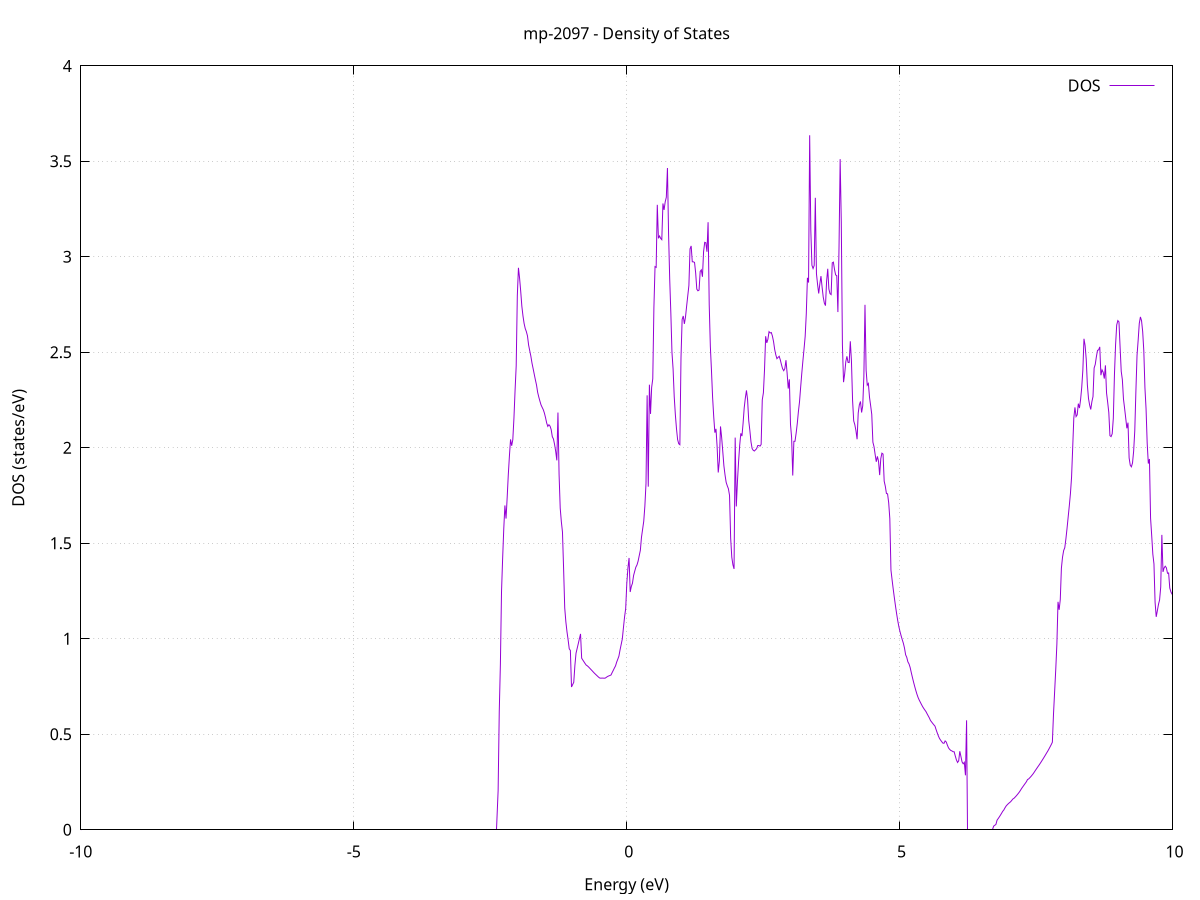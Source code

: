 set title 'mp-2097 - Density of States'
set xlabel 'Energy (eV)'
set ylabel 'DOS (states/eV)'
set grid
set xrange [-10:10]
set yrange [0:4.000]
set xzeroaxis lt -1
set terminal png size 800,600
set output 'mp-2097_dos_gnuplot.png'
plot '-' using 1:2 with lines title 'DOS'
-17.450400 0.000000
-17.429700 0.000000
-17.409000 0.000000
-17.388300 0.000000
-17.367700 0.000000
-17.347000 0.000000
-17.326300 0.000000
-17.305600 0.000000
-17.284900 0.000000
-17.264300 0.000000
-17.243600 0.000000
-17.222900 0.000000
-17.202200 0.000000
-17.181500 0.000000
-17.160900 0.000000
-17.140200 0.000000
-17.119500 0.000000
-17.098800 0.000000
-17.078100 0.000000
-17.057500 0.000000
-17.036800 0.000000
-17.016100 0.000000
-16.995400 0.000000
-16.974700 0.000000
-16.954100 0.000000
-16.933400 0.000000
-16.912700 0.000000
-16.892000 0.000000
-16.871300 0.000000
-16.850700 0.000000
-16.830000 0.000000
-16.809300 0.000000
-16.788600 0.000000
-16.767900 0.000000
-16.747300 0.000000
-16.726600 0.000000
-16.705900 0.000000
-16.685200 0.000000
-16.664600 0.000000
-16.643900 0.000000
-16.623200 0.000000
-16.602500 0.000000
-16.581800 0.000000
-16.561200 0.000000
-16.540500 0.000000
-16.519800 0.000000
-16.499100 0.000000
-16.478400 0.000000
-16.457800 0.000000
-16.437100 0.000000
-16.416400 0.000000
-16.395700 0.000000
-16.375000 0.000000
-16.354400 0.000000
-16.333700 0.000000
-16.313000 0.000000
-16.292300 0.000000
-16.271600 0.000000
-16.251000 0.000000
-16.230300 0.000000
-16.209600 0.000000
-16.188900 0.000000
-16.168200 0.000000
-16.147600 0.000000
-16.126900 0.000000
-16.106200 0.000000
-16.085500 0.000000
-16.064800 0.000000
-16.044200 0.000000
-16.023500 0.000000
-16.002800 0.000000
-15.982100 0.000000
-15.961500 0.000000
-15.940800 0.000000
-15.920100 0.000000
-15.899400 0.000000
-15.878700 0.000000
-15.858100 0.000000
-15.837400 0.000000
-15.816700 0.000000
-15.796000 0.000000
-15.775300 0.000000
-15.754700 0.000000
-15.734000 0.000000
-15.713300 0.000000
-15.692600 0.000000
-15.671900 0.000000
-15.651300 0.000000
-15.630600 0.000000
-15.609900 0.000000
-15.589200 0.000000
-15.568500 3.598000
-15.547900 15.570400
-15.527200 18.505500
-15.506500 32.859200
-15.485800 28.219100
-15.465100 13.250700
-15.444500 13.601700
-15.423800 10.074900
-15.403100 8.385100
-15.382400 7.154600
-15.361700 6.304300
-15.341100 5.561800
-15.320400 4.954500
-15.299700 4.548700
-15.279000 4.131900
-15.258300 4.195300
-15.237700 4.338100
-15.217000 2.978900
-15.196300 228.146200
-15.175600 120.512900
-15.155000 24.539100
-15.134300 123.515000
-15.113600 387.025200
-15.092900 0.000000
-15.072200 0.000000
-15.051600 0.000000
-15.030900 0.000000
-15.010200 0.000000
-14.989500 0.000000
-14.968800 0.000000
-14.948200 0.000000
-14.927500 0.000000
-14.906800 0.000000
-14.886100 0.000000
-14.865400 0.000000
-14.844800 0.000000
-14.824100 0.000000
-14.803400 0.000000
-14.782700 0.000000
-14.762000 0.000000
-14.741400 0.000000
-14.720700 0.000000
-14.700000 0.000000
-14.679300 0.000000
-14.658600 0.000000
-14.638000 0.000000
-14.617300 0.000000
-14.596600 0.000000
-14.575900 0.000000
-14.555200 0.000000
-14.534600 0.000000
-14.513900 0.000000
-14.493200 0.000000
-14.472500 0.000000
-14.451900 0.000000
-14.431200 0.000000
-14.410500 0.000000
-14.389800 0.000000
-14.369100 0.000000
-14.348500 0.000000
-14.327800 0.000000
-14.307100 0.000000
-14.286400 0.000000
-14.265700 0.000000
-14.245100 0.000000
-14.224400 0.000000
-14.203700 0.000000
-14.183000 0.000000
-14.162300 0.000000
-14.141700 0.000000
-14.121000 0.000000
-14.100300 0.000000
-14.079600 0.000000
-14.058900 0.000000
-14.038300 0.000000
-14.017600 0.000000
-13.996900 0.000000
-13.976200 0.000000
-13.955500 0.000000
-13.934900 0.000000
-13.914200 0.000000
-13.893500 0.000000
-13.872800 0.000000
-13.852100 0.000000
-13.831500 0.000000
-13.810800 0.000000
-13.790100 0.000000
-13.769400 0.000000
-13.748800 0.000000
-13.728100 0.000000
-13.707400 0.000000
-13.686700 0.000000
-13.666000 0.000000
-13.645400 0.000000
-13.624700 0.000000
-13.604000 0.000000
-13.583300 0.000000
-13.562600 0.000000
-13.542000 0.000000
-13.521300 0.000000
-13.500600 0.000000
-13.479900 0.000000
-13.459200 0.000000
-13.438600 0.476800
-13.417900 0.735600
-13.397200 0.941200
-13.376500 0.945000
-13.355800 0.869200
-13.335200 0.876700
-13.314500 0.913400
-13.293800 0.977000
-13.273100 0.989400
-13.252400 0.950600
-13.231800 0.942600
-13.211100 0.958300
-13.190400 0.986100
-13.169700 1.012500
-13.149000 1.039000
-13.128400 1.053300
-13.107700 1.040600
-13.087000 1.044400
-13.066300 1.053300
-13.045700 1.067400
-13.025000 1.081600
-13.004300 1.095800
-12.983600 1.120700
-12.962900 1.148700
-12.942300 1.164000
-12.921600 1.160400
-12.900900 1.163600
-12.880200 1.171400
-12.859500 1.185500
-12.838900 1.207100
-12.818200 1.228700
-12.797500 1.247500
-12.776800 1.265700
-12.756100 1.283900
-12.735500 1.298300
-12.714800 1.307600
-12.694100 1.327400
-12.673400 1.344400
-12.652700 1.362000
-12.632100 1.379500
-12.611400 1.396100
-12.590700 1.412300
-12.570000 1.436300
-12.549300 1.470000
-12.528700 1.499700
-12.508000 1.521700
-12.487300 1.538300
-12.466600 1.556500
-12.445900 1.575500
-12.425300 1.609200
-12.404600 1.648700
-12.383900 1.679900
-12.363200 1.711000
-12.342500 1.739600
-12.321900 1.765700
-12.301200 1.799900
-12.280500 3.258900
-12.259800 2.950900
-12.239200 2.261500
-12.218500 2.047000
-12.197800 1.827000
-12.177100 1.758400
-12.156400 1.649900
-12.135800 1.572800
-12.115100 1.505400
-12.094400 1.412200
-12.073700 1.350200
-12.053000 1.360000
-12.032400 3.700700
-12.011700 3.182900
-11.991000 3.341100
-11.970300 3.457900
-11.949600 3.592200
-11.929000 5.432900
-11.908300 3.466700
-11.887600 3.116300
-11.866900 2.875300
-11.846200 2.757000
-11.825600 2.645100
-11.804900 2.666400
-11.784200 2.501200
-11.763500 2.351900
-11.742800 2.284400
-11.722200 2.231100
-11.701500 2.095100
-11.680800 2.078800
-11.660100 2.059200
-11.639400 2.041400
-11.618800 2.019300
-11.598100 1.963700
-11.577400 1.915600
-11.556700 1.867400
-11.536100 1.780200
-11.515400 1.770100
-11.494700 1.755600
-11.474000 1.740600
-11.453300 1.767700
-11.432700 1.720300
-11.412000 1.673100
-11.391300 1.625900
-11.370600 1.571100
-11.349900 1.570700
-11.329300 1.602500
-11.308600 1.612400
-11.287900 1.544100
-11.267200 1.494900
-11.246500 1.435600
-11.225900 1.487300
-11.205200 1.563100
-11.184500 1.394800
-11.163800 1.379400
-11.143100 1.678100
-11.122500 1.135300
-11.101800 0.000000
-11.081100 0.000000
-11.060400 0.000000
-11.039700 0.000000
-11.019100 0.000000
-10.998400 0.000000
-10.977700 0.000000
-10.957000 0.000000
-10.936300 0.000000
-10.915700 0.000000
-10.895000 0.000000
-10.874300 0.000000
-10.853600 0.000000
-10.833000 0.000000
-10.812300 0.000000
-10.791600 0.000000
-10.770900 0.000000
-10.750200 0.000000
-10.729600 0.000000
-10.708900 0.000000
-10.688200 0.000000
-10.667500 0.000000
-10.646800 0.000000
-10.626200 0.000000
-10.605500 0.000000
-10.584800 0.000000
-10.564100 0.000000
-10.543400 0.000000
-10.522800 0.000000
-10.502100 0.000000
-10.481400 0.000000
-10.460700 0.000000
-10.440000 0.000000
-10.419400 0.000000
-10.398700 0.000000
-10.378000 0.000000
-10.357300 0.000000
-10.336600 0.000000
-10.316000 0.000000
-10.295300 0.000000
-10.274600 0.000000
-10.253900 0.000000
-10.233200 0.000000
-10.212600 0.000000
-10.191900 0.000000
-10.171200 0.000000
-10.150500 0.000000
-10.129900 0.000000
-10.109200 0.000000
-10.088500 0.000000
-10.067800 0.000000
-10.047100 0.000000
-10.026500 0.000000
-10.005800 0.000000
-9.985100 0.000000
-9.964400 0.000000
-9.943700 0.000000
-9.923100 0.000000
-9.902400 0.000000
-9.881700 0.000000
-9.861000 0.000000
-9.840300 0.000000
-9.819700 0.000000
-9.799000 0.000000
-9.778300 0.000000
-9.757600 0.000000
-9.736900 0.000000
-9.716300 0.000000
-9.695600 0.000000
-9.674900 0.000000
-9.654200 0.000000
-9.633500 0.000000
-9.612900 0.000000
-9.592200 0.000000
-9.571500 0.000000
-9.550800 0.000000
-9.530100 0.000000
-9.509500 0.000000
-9.488800 0.000000
-9.468100 0.000000
-9.447400 0.000000
-9.426700 0.000000
-9.406100 0.000000
-9.385400 0.000000
-9.364700 0.000000
-9.344000 0.000000
-9.323400 0.000000
-9.302700 0.000000
-9.282000 0.000000
-9.261300 0.000000
-9.240600 0.000000
-9.220000 0.000000
-9.199300 0.000000
-9.178600 0.000000
-9.157900 0.000000
-9.137200 0.000000
-9.116600 0.000000
-9.095900 0.000000
-9.075200 0.000000
-9.054500 0.000000
-9.033800 0.000000
-9.013200 0.000000
-8.992500 0.000000
-8.971800 0.000000
-8.951100 0.000000
-8.930400 0.000000
-8.909800 0.000000
-8.889100 0.000000
-8.868400 0.000000
-8.847700 0.000000
-8.827000 0.000000
-8.806400 0.000000
-8.785700 0.000000
-8.765000 0.000000
-8.744300 0.000000
-8.723600 0.000000
-8.703000 0.000000
-8.682300 0.000000
-8.661600 0.000000
-8.640900 0.000000
-8.620300 0.000000
-8.599600 0.000000
-8.578900 0.000000
-8.558200 0.000000
-8.537500 0.000000
-8.516900 0.000000
-8.496200 0.000000
-8.475500 0.000000
-8.454800 0.000000
-8.434100 0.000000
-8.413500 0.000000
-8.392800 0.000000
-8.372100 0.000000
-8.351400 0.000000
-8.330700 0.000000
-8.310100 0.000000
-8.289400 0.000000
-8.268700 0.000000
-8.248000 0.000000
-8.227300 0.000000
-8.206700 0.000000
-8.186000 0.000000
-8.165300 0.000000
-8.144600 0.000000
-8.123900 0.000000
-8.103300 0.000000
-8.082600 0.000000
-8.061900 0.000000
-8.041200 0.000000
-8.020500 0.000000
-7.999900 0.000000
-7.979200 0.000000
-7.958500 0.000000
-7.937800 0.000000
-7.917200 0.000000
-7.896500 0.000000
-7.875800 0.000000
-7.855100 0.000000
-7.834400 0.000000
-7.813800 0.000000
-7.793100 0.000000
-7.772400 0.000000
-7.751700 0.000000
-7.731000 0.000000
-7.710400 0.000000
-7.689700 0.000000
-7.669000 0.000000
-7.648300 0.000000
-7.627600 0.000000
-7.607000 0.000000
-7.586300 0.000000
-7.565600 0.000000
-7.544900 0.000000
-7.524200 0.000000
-7.503600 0.000000
-7.482900 0.000000
-7.462200 0.000000
-7.441500 0.000000
-7.420800 0.000000
-7.400200 0.000000
-7.379500 0.000000
-7.358800 0.000000
-7.338100 0.000000
-7.317400 0.000000
-7.296800 0.000000
-7.276100 0.000000
-7.255400 0.000000
-7.234700 0.000000
-7.214100 0.000000
-7.193400 0.000000
-7.172700 0.000000
-7.152000 0.000000
-7.131300 0.000000
-7.110700 0.000000
-7.090000 0.000000
-7.069300 0.000000
-7.048600 0.000000
-7.027900 0.000000
-7.007300 0.000000
-6.986600 0.000000
-6.965900 0.000000
-6.945200 0.000000
-6.924500 0.000000
-6.903900 0.000000
-6.883200 0.000000
-6.862500 0.000000
-6.841800 0.000000
-6.821100 0.000000
-6.800500 0.000000
-6.779800 0.000000
-6.759100 0.000000
-6.738400 0.000000
-6.717700 0.000000
-6.697100 0.000000
-6.676400 0.000000
-6.655700 0.000000
-6.635000 0.000000
-6.614300 0.000000
-6.593700 0.000000
-6.573000 0.000000
-6.552300 0.000000
-6.531600 0.000000
-6.510900 0.000000
-6.490300 0.000000
-6.469600 0.000000
-6.448900 0.000000
-6.428200 0.000000
-6.407600 0.000000
-6.386900 0.000000
-6.366200 0.000000
-6.345500 0.000000
-6.324800 0.000000
-6.304200 0.000000
-6.283500 0.000000
-6.262800 0.000000
-6.242100 0.000000
-6.221400 0.000000
-6.200800 0.000000
-6.180100 0.000000
-6.159400 0.000000
-6.138700 0.000000
-6.118000 0.000000
-6.097400 0.000000
-6.076700 0.000000
-6.056000 0.000000
-6.035300 0.000000
-6.014600 0.000000
-5.994000 0.000000
-5.973300 0.000000
-5.952600 0.000000
-5.931900 0.000000
-5.911200 0.000000
-5.890600 0.000000
-5.869900 0.000000
-5.849200 0.000000
-5.828500 0.000000
-5.807800 0.000000
-5.787200 0.000000
-5.766500 0.000000
-5.745800 0.000000
-5.725100 0.000000
-5.704500 0.000000
-5.683800 0.000000
-5.663100 0.000000
-5.642400 0.000000
-5.621700 0.000000
-5.601100 0.000000
-5.580400 0.000000
-5.559700 0.000000
-5.539000 0.000000
-5.518300 0.000000
-5.497700 0.000000
-5.477000 0.000000
-5.456300 0.000000
-5.435600 0.000000
-5.414900 0.000000
-5.394300 0.000000
-5.373600 0.000000
-5.352900 0.000000
-5.332200 0.000000
-5.311500 0.000000
-5.290900 0.000000
-5.270200 0.000000
-5.249500 0.000000
-5.228800 0.000000
-5.208100 0.000000
-5.187500 0.000000
-5.166800 0.000000
-5.146100 0.000000
-5.125400 0.000000
-5.104700 0.000000
-5.084100 0.000000
-5.063400 0.000000
-5.042700 0.000000
-5.022000 0.000000
-5.001400 0.000000
-4.980700 0.000000
-4.960000 0.000000
-4.939300 0.000000
-4.918600 0.000000
-4.898000 0.000000
-4.877300 0.000000
-4.856600 0.000000
-4.835900 0.000000
-4.815200 0.000000
-4.794600 0.000000
-4.773900 0.000000
-4.753200 0.000000
-4.732500 0.000000
-4.711800 0.000000
-4.691200 0.000000
-4.670500 0.000000
-4.649800 0.000000
-4.629100 0.000000
-4.608400 0.000000
-4.587800 0.000000
-4.567100 0.000000
-4.546400 0.000000
-4.525700 0.000000
-4.505000 0.000000
-4.484400 0.000000
-4.463700 0.000000
-4.443000 0.000000
-4.422300 0.000000
-4.401600 0.000000
-4.381000 0.000000
-4.360300 0.000000
-4.339600 0.000000
-4.318900 0.000000
-4.298300 0.000000
-4.277600 0.000000
-4.256900 0.000000
-4.236200 0.000000
-4.215500 0.000000
-4.194900 0.000000
-4.174200 0.000000
-4.153500 0.000000
-4.132800 0.000000
-4.112100 0.000000
-4.091500 0.000000
-4.070800 0.000000
-4.050100 0.000000
-4.029400 0.000000
-4.008700 0.000000
-3.988100 0.000000
-3.967400 0.000000
-3.946700 0.000000
-3.926000 0.000000
-3.905300 0.000000
-3.884700 0.000000
-3.864000 0.000000
-3.843300 0.000000
-3.822600 0.000000
-3.801900 0.000000
-3.781300 0.000000
-3.760600 0.000000
-3.739900 0.000000
-3.719200 0.000000
-3.698500 0.000000
-3.677900 0.000000
-3.657200 0.000000
-3.636500 0.000000
-3.615800 0.000000
-3.595100 0.000000
-3.574500 0.000000
-3.553800 0.000000
-3.533100 0.000000
-3.512400 0.000000
-3.491800 0.000000
-3.471100 0.000000
-3.450400 0.000000
-3.429700 0.000000
-3.409000 0.000000
-3.388400 0.000000
-3.367700 0.000000
-3.347000 0.000000
-3.326300 0.000000
-3.305600 0.000000
-3.285000 0.000000
-3.264300 0.000000
-3.243600 0.000000
-3.222900 0.000000
-3.202200 0.000000
-3.181600 0.000000
-3.160900 0.000000
-3.140200 0.000000
-3.119500 0.000000
-3.098800 0.000000
-3.078200 0.000000
-3.057500 0.000000
-3.036800 0.000000
-3.016100 0.000000
-2.995400 0.000000
-2.974800 0.000000
-2.954100 0.000000
-2.933400 0.000000
-2.912700 0.000000
-2.892000 0.000000
-2.871400 0.000000
-2.850700 0.000000
-2.830000 0.000000
-2.809300 0.000000
-2.788700 0.000000
-2.768000 0.000000
-2.747300 0.000000
-2.726600 0.000000
-2.705900 0.000000
-2.685300 0.000000
-2.664600 0.000000
-2.643900 0.000000
-2.623200 0.000000
-2.602500 0.000000
-2.581900 0.000000
-2.561200 0.000000
-2.540500 0.000000
-2.519800 0.000000
-2.499100 0.000000
-2.478500 0.000000
-2.457800 0.000000
-2.437100 0.000000
-2.416400 0.000000
-2.395700 0.000000
-2.375100 0.000000
-2.354400 0.205500
-2.333700 0.618500
-2.313000 0.866100
-2.292300 1.246800
-2.271700 1.421900
-2.251000 1.576400
-2.230300 1.698200
-2.209600 1.629700
-2.188900 1.738800
-2.168300 1.858200
-2.147600 1.957200
-2.126900 2.044300
-2.106200 2.010900
-2.085600 2.042700
-2.064900 2.154300
-2.044200 2.299300
-2.023500 2.428800
-2.002800 2.797200
-1.982200 2.942600
-1.961500 2.888700
-1.940800 2.819900
-1.920100 2.741800
-1.899400 2.691000
-1.878800 2.651500
-1.858100 2.624800
-1.837400 2.608500
-1.816700 2.585900
-1.796000 2.538200
-1.775400 2.508600
-1.754700 2.479900
-1.734000 2.443600
-1.713300 2.414800
-1.692600 2.385100
-1.672000 2.356100
-1.651300 2.329100
-1.630600 2.290900
-1.609900 2.266300
-1.589200 2.244800
-1.568600 2.224900
-1.547900 2.211900
-1.527200 2.199700
-1.506500 2.181700
-1.485800 2.157900
-1.465200 2.130300
-1.444500 2.112300
-1.423800 2.120900
-1.403100 2.113600
-1.382500 2.095300
-1.361800 2.058400
-1.341100 2.046400
-1.320400 2.017800
-1.299700 1.981400
-1.279100 1.934300
-1.258400 2.184900
-1.237700 1.860200
-1.217000 1.684100
-1.196300 1.613200
-1.175700 1.559200
-1.155000 1.367800
-1.134300 1.161300
-1.113600 1.089000
-1.092900 1.037000
-1.072300 0.994800
-1.051600 0.947600
-1.030900 0.939100
-1.010200 0.747700
-0.989500 0.760000
-0.968900 0.772200
-0.948200 0.860300
-0.927500 0.924300
-0.906800 0.949400
-0.886100 0.974600
-0.865500 1.000000
-0.844800 1.025600
-0.824100 0.898400
-0.803400 0.889100
-0.782700 0.879900
-0.762100 0.870800
-0.741400 0.862500
-0.720700 0.858500
-0.700000 0.853200
-0.679300 0.847000
-0.658700 0.840700
-0.638000 0.834500
-0.617300 0.828100
-0.596600 0.821700
-0.576000 0.815900
-0.555300 0.810300
-0.534600 0.804600
-0.513900 0.799100
-0.493200 0.794600
-0.472600 0.793800
-0.451900 0.794400
-0.431200 0.794100
-0.410500 0.793600
-0.389800 0.794500
-0.369200 0.798900
-0.348500 0.802800
-0.327800 0.805600
-0.307100 0.807800
-0.286400 0.810500
-0.265800 0.823100
-0.245100 0.834700
-0.224400 0.847000
-0.203700 0.858100
-0.183000 0.877800
-0.162400 0.893100
-0.141700 0.909300
-0.121000 0.941600
-0.100300 0.970300
-0.079600 0.998800
-0.059000 1.057300
-0.038300 1.114000
-0.017600 1.158000
0.003100 1.290800
0.023800 1.371100
0.044400 1.423400
0.065100 1.245200
0.085800 1.274100
0.106500 1.290800
0.127100 1.331200
0.147800 1.353700
0.168500 1.375000
0.189200 1.386600
0.209900 1.406500
0.230500 1.435200
0.251200 1.463600
0.271900 1.532100
0.292600 1.573700
0.313300 1.615700
0.333900 1.695300
0.354600 1.813200
0.375300 2.274900
0.396000 1.796700
0.416700 2.330600
0.437300 2.177500
0.458000 2.316200
0.478700 2.361500
0.499400 2.734300
0.520100 2.948900
0.540700 2.945000
0.561400 3.272500
0.582100 3.097000
0.602800 3.109200
0.623500 3.096500
0.644100 3.090000
0.664800 3.279500
0.685500 3.245700
0.706200 3.287800
0.726900 3.312200
0.747500 3.465200
0.768200 3.119400
0.788900 2.883900
0.809600 2.706400
0.830200 2.499700
0.850900 2.412700
0.871600 2.268300
0.892300 2.173700
0.913000 2.100300
0.933600 2.043100
0.954300 2.021400
0.975000 2.016300
0.995700 2.472500
1.016400 2.672300
1.037000 2.690400
1.057700 2.649100
1.078400 2.685500
1.099100 2.742300
1.119800 2.796500
1.140400 2.849800
1.161100 3.041600
1.181800 3.057200
1.202500 2.974200
1.223200 2.973900
1.243800 2.970900
1.264500 2.915600
1.285200 2.831000
1.305900 2.822200
1.326600 2.826000
1.347200 2.923400
1.367900 2.931800
1.388600 2.895700
1.409300 3.026800
1.430000 3.075900
1.450600 3.073800
1.471300 3.026600
1.492000 3.181300
1.512700 2.750100
1.533300 2.531400
1.554000 2.404800
1.574700 2.263700
1.595400 2.162400
1.616100 2.079500
1.636700 2.099200
1.657400 2.006900
1.678100 1.870700
1.698800 1.931700
1.719500 2.111900
1.740100 2.055600
1.760800 1.982200
1.781500 1.906100
1.802200 1.858600
1.822900 1.819500
1.843500 1.801200
1.864200 1.785800
1.884900 1.750800
1.905600 1.526600
1.926300 1.427200
1.946900 1.387500
1.967600 1.366000
1.988300 2.053400
2.009000 1.693000
2.029700 1.823100
2.050300 1.926200
2.071000 2.013300
2.091700 2.075900
2.112400 2.061400
2.133100 2.128000
2.153700 2.209100
2.174400 2.260900
2.195100 2.300600
2.215800 2.251600
2.236500 2.142700
2.257100 2.091400
2.277800 2.031500
2.298500 1.996700
2.319200 1.987000
2.339800 1.983300
2.360500 1.989400
2.381200 1.995500
2.401900 2.011800
2.422600 2.012100
2.443200 2.008900
2.463900 2.017500
2.484600 2.251200
2.505300 2.288100
2.526000 2.410000
2.546600 2.584300
2.567300 2.549500
2.588000 2.568700
2.608700 2.608300
2.629400 2.601500
2.650000 2.603700
2.670700 2.584900
2.691400 2.556100
2.712100 2.514600
2.732800 2.486800
2.753400 2.466900
2.774100 2.473500
2.794800 2.479300
2.815500 2.460100
2.836200 2.435600
2.856800 2.414400
2.877500 2.403900
2.898200 2.415000
2.918900 2.458800
2.939600 2.391400
2.960200 2.310400
2.980900 2.358600
3.001600 2.123600
3.022300 2.053300
3.042900 1.854900
3.063600 2.034200
3.084300 2.034300
3.105000 2.076400
3.125700 2.126700
3.146300 2.189100
3.167000 2.241000
3.187700 2.317200
3.208400 2.389800
3.229100 2.456100
3.249700 2.517600
3.270400 2.583000
3.291100 2.702300
3.311800 2.890200
3.332500 2.865500
3.353100 3.636500
3.373800 3.140700
3.394500 2.956000
3.415200 2.938900
3.435900 2.954900
3.456500 3.309100
3.477200 2.912400
3.497900 2.855400
3.518600 2.808100
3.539300 2.858500
3.559900 2.899200
3.580600 2.841700
3.601300 2.789600
3.622000 2.757600
3.642700 2.744700
3.663300 2.873000
3.684000 2.937500
3.704700 2.831600
3.725400 2.807200
3.746000 2.802400
3.766700 2.968500
3.787400 2.972300
3.808100 2.933800
3.828800 2.905400
3.849400 2.901300
3.870100 2.710800
3.890800 3.051700
3.911500 3.511600
3.932200 3.182900
3.952800 2.540600
3.973500 2.343800
3.994200 2.386800
4.014900 2.451100
4.035600 2.479200
4.056200 2.447300
4.076900 2.446400
4.097600 2.557900
4.118300 2.454700
4.139000 2.248800
4.159600 2.141200
4.180300 2.120900
4.201000 2.089200
4.221700 2.044900
4.242400 2.182200
4.263000 2.225100
4.283700 2.242800
4.304400 2.185000
4.325100 2.219900
4.345800 2.373700
4.366400 2.748700
4.387100 2.407100
4.407800 2.328100
4.428500 2.336800
4.449100 2.265000
4.469800 2.221500
4.490500 2.174900
4.511200 2.029500
4.531900 2.006000
4.552500 1.965200
4.573200 1.927000
4.593900 1.955300
4.614600 1.929500
4.635300 1.857200
4.655900 1.943300
4.676600 1.972000
4.697300 1.967400
4.718000 1.825500
4.738700 1.798800
4.759300 1.760700
4.780000 1.759100
4.800700 1.712500
4.821400 1.628800
4.842100 1.360000
4.862700 1.309300
4.883400 1.261100
4.904100 1.215600
4.924800 1.172600
4.945500 1.132300
4.966100 1.095600
4.986800 1.063800
5.007500 1.037800
5.028200 1.016000
5.048900 0.995500
5.069500 0.976700
5.090200 0.951600
5.110900 0.916400
5.131600 0.903000
5.152300 0.879400
5.172900 0.868600
5.193600 0.850000
5.214300 0.823500
5.235000 0.798100
5.255600 0.774100
5.276300 0.751400
5.297000 0.730000
5.317700 0.710300
5.338400 0.693300
5.359000 0.679800
5.379700 0.668100
5.400400 0.656500
5.421100 0.645400
5.441800 0.635900
5.462400 0.627300
5.483100 0.619000
5.503800 0.607600
5.524500 0.596700
5.545200 0.585900
5.565800 0.572500
5.586500 0.564700
5.607200 0.556900
5.627900 0.549600
5.648600 0.542700
5.669200 0.524500
5.689900 0.507500
5.710600 0.491600
5.731300 0.478300
5.752000 0.469200
5.772600 0.461200
5.793300 0.453800
5.814000 0.452800
5.834700 0.465200
5.855400 0.459400
5.876000 0.443100
5.896700 0.428800
5.917400 0.421100
5.938100 0.415500
5.958700 0.412900
5.979400 0.408800
6.000100 0.408400
6.020800 0.386000
6.041500 0.365800
6.062100 0.352500
6.082800 0.360900
6.103500 0.411200
6.124200 0.383600
6.144900 0.355200
6.165500 0.345400
6.186200 0.353200
6.206900 0.285200
6.227600 0.573200
6.248300 0.000000
6.268900 0.000000
6.289600 0.000000
6.310300 0.000000
6.331000 0.000000
6.351700 0.000000
6.372300 0.000000
6.393000 0.000000
6.413700 0.000000
6.434400 0.000000
6.455100 0.000000
6.475700 0.000000
6.496400 0.000000
6.517100 0.000000
6.537800 0.000000
6.558500 0.000000
6.579100 0.000000
6.599800 0.000000
6.620500 0.000000
6.641200 0.000000
6.661800 0.000000
6.682500 0.000000
6.703200 0.000000
6.723900 0.019200
6.744600 0.023500
6.765200 0.028200
6.785900 0.050300
6.806600 0.058600
6.827300 0.067300
6.848000 0.076600
6.868600 0.086300
6.889300 0.096500
6.910000 0.103700
6.930700 0.114600
6.951400 0.124100
6.972000 0.130800
6.992700 0.136700
7.013400 0.141900
7.034100 0.146700
7.054800 0.153800
7.075400 0.161100
7.096100 0.164800
7.116800 0.170900
7.137500 0.177400
7.158200 0.184400
7.178800 0.191800
7.199500 0.199700
7.220200 0.209200
7.240900 0.218400
7.261600 0.226700
7.282200 0.235000
7.302900 0.243300
7.323600 0.251600
7.344300 0.263100
7.364900 0.266200
7.385600 0.272400
7.406300 0.278800
7.427000 0.286000
7.447700 0.293500
7.468300 0.302100
7.489000 0.311200
7.509700 0.319700
7.530400 0.328600
7.551100 0.336900
7.571700 0.345700
7.592400 0.354800
7.613100 0.364100
7.633800 0.373600
7.654500 0.383200
7.675100 0.393000
7.695800 0.403000
7.716500 0.412700
7.737200 0.423500
7.757900 0.434600
7.778500 0.446000
7.799200 0.458500
7.819900 0.605600
7.840600 0.722800
7.861300 0.839900
7.881900 0.972300
7.902600 1.193600
7.923300 1.151900
7.944000 1.205300
7.964700 1.370200
7.985300 1.427300
8.006000 1.462000
8.026700 1.477100
8.047400 1.523700
8.068100 1.578300
8.088700 1.637400
8.109400 1.696200
8.130100 1.760100
8.150800 1.845700
8.171400 1.999500
8.192100 2.156200
8.212800 2.211700
8.233500 2.163600
8.254200 2.172800
8.274800 2.231400
8.295500 2.208200
8.316200 2.252700
8.336900 2.315800
8.357600 2.406600
8.378200 2.571000
8.398900 2.535500
8.419600 2.463400
8.440300 2.330100
8.461000 2.258500
8.481600 2.224400
8.502300 2.200900
8.523000 2.241200
8.543700 2.268300
8.564400 2.418000
8.585000 2.436800
8.605700 2.477200
8.626400 2.510200
8.647100 2.513200
8.667800 2.528500
8.688400 2.380300
8.709100 2.408100
8.729800 2.395900
8.750500 2.362600
8.771200 2.431700
8.791800 2.287100
8.812500 2.238200
8.833200 2.184800
8.853900 2.063600
8.874500 2.058800
8.895200 2.073300
8.915900 2.154800
8.936600 2.384200
8.957300 2.539900
8.977900 2.643300
8.998600 2.666200
9.019300 2.659300
9.040000 2.527400
9.060700 2.400400
9.081300 2.356900
9.102000 2.255200
9.122700 2.206200
9.143400 2.154800
9.164100 2.102300
9.184700 2.131800
9.205400 1.947000
9.226100 1.909000
9.246800 1.900600
9.267500 1.920800
9.288100 1.982100
9.308800 2.088700
9.329500 2.296900
9.350200 2.483600
9.370900 2.563900
9.391500 2.651500
9.412200 2.685400
9.432900 2.665600
9.453600 2.608900
9.474300 2.508100
9.494900 2.315100
9.515600 2.204200
9.536300 2.024200
9.557000 1.917600
9.577600 1.941400
9.598300 1.631700
9.619000 1.540300
9.639700 1.443200
9.660400 1.391900
9.681000 1.191400
9.701700 1.115000
9.722400 1.146800
9.743100 1.180100
9.763800 1.204200
9.784400 1.271800
9.805100 1.544200
9.825800 1.350300
9.846500 1.371300
9.867200 1.380100
9.887800 1.372000
9.908500 1.343100
9.929200 1.344600
9.949900 1.265900
9.970600 1.245800
9.991200 1.234100
10.011900 1.227900
10.032600 1.205400
10.053300 1.194000
10.074000 1.197500
10.094600 1.281300
10.115300 1.305200
10.136000 1.349400
10.156700 1.356300
10.177400 1.349900
10.198000 1.312100
10.218700 1.310400
10.239400 1.308700
10.260100 1.324400
10.280700 1.337700
10.301400 1.341600
10.322100 1.346100
10.342800 1.357100
10.363500 1.359600
10.384100 1.328000
10.404800 1.338600
10.425500 1.349700
10.446200 1.362900
10.466900 1.378400
10.487500 1.398300
10.508200 1.415200
10.528900 1.442300
10.549600 1.476400
10.570300 1.485500
10.590900 1.493100
10.611600 1.545000
10.632300 1.606300
10.653000 1.643100
10.673700 1.679100
10.694300 1.732000
10.715000 1.762800
10.735700 1.791500
10.756400 1.907500
10.777100 1.999600
10.797700 2.146700
10.818400 2.160700
10.839100 2.240300
10.859800 2.113700
10.880500 2.000400
10.901100 1.782400
10.921800 1.758000
10.942500 1.766600
10.963200 1.810700
10.983900 1.869500
11.004500 2.047700
11.025200 2.174800
11.045900 2.279100
11.066600 2.369700
11.087200 2.393900
11.107900 2.481400
11.128600 2.263000
11.149300 2.309600
11.170000 2.424100
11.190600 2.453900
11.211300 2.466000
11.232000 2.452100
11.252700 2.347900
11.273400 2.321100
11.294000 2.393400
11.314700 2.488300
11.335400 2.414000
11.356100 2.365800
11.376800 2.268900
11.397400 2.233500
11.418100 2.196400
11.438800 2.301800
11.459500 2.114300
11.480200 2.006700
11.500800 1.953000
11.521500 1.950600
11.542200 1.953600
11.562900 1.960700
11.583600 1.974000
11.604200 2.008400
11.624900 2.032400
11.645600 2.080800
11.666300 2.134100
11.687000 2.174900
11.707600 2.174500
11.728300 2.162400
11.749000 2.167600
11.769700 2.139700
11.790300 2.061500
11.811000 1.983900
11.831700 1.972300
11.852400 1.957900
11.873100 1.948200
11.893700 2.040400
11.914400 2.193300
11.935100 2.319200
11.955800 2.270200
11.976500 3.616500
11.997100 2.129200
12.017800 2.171900
12.038500 2.206600
12.059200 2.243300
12.079900 2.285700
12.100500 2.478300
12.121200 3.175400
12.141900 3.047500
12.162600 2.915900
12.183300 3.259100
12.203900 3.365500
12.224600 3.574900
12.245300 3.705500
12.266000 4.186100
12.286700 3.783900
12.307300 3.813600
12.328000 3.782700
12.348700 3.763600
12.369400 3.653600
12.390100 3.611600
12.410700 3.624800
12.431400 3.545400
12.452100 3.410300
12.472800 3.277500
12.493400 3.178100
12.514100 3.151100
12.534800 3.032700
12.555500 2.770700
12.576200 2.549900
12.596800 2.485200
12.617500 2.465300
12.638200 2.433300
12.658900 2.393100
12.679600 2.447500
12.700200 2.559300
12.720900 2.843900
12.741600 3.055300
12.762300 3.104300
12.783000 3.251100
12.803600 3.417200
12.824300 3.588700
12.845000 3.463700
12.865700 3.259800
12.886400 3.054900
12.907000 2.948700
12.927700 2.797000
12.948400 2.623600
12.969100 2.573700
12.989800 2.535500
13.010400 2.502500
13.031100 2.352200
13.051800 2.433900
13.072500 2.118000
13.093200 1.917700
13.113800 1.805500
13.134500 1.605000
13.155200 1.485400
13.175900 1.392400
13.196500 1.288300
13.217200 1.194900
13.237900 1.173500
13.258600 0.964300
13.279300 0.870200
13.299900 0.754500
13.320600 0.710200
13.341300 0.630400
13.362000 0.591600
13.382700 0.612200
13.403300 0.632000
13.424000 0.652700
13.444700 0.792900
13.465400 0.722500
13.486100 0.751200
13.506700 0.770600
13.527400 0.785900
13.548100 0.799500
13.568800 0.812600
13.589500 0.917400
13.610100 0.927700
13.630800 0.868600
13.651500 0.868400
13.672200 0.875500
13.692900 0.891200
13.713500 0.888100
13.734200 0.937400
13.754900 0.960400
13.775600 1.020600
13.796300 1.057900
13.816900 1.096900
13.837600 1.153100
13.858300 1.180400
13.879000 1.207900
13.899700 1.250600
13.920300 1.240300
13.941000 1.173300
13.961700 1.189100
13.982400 1.208400
14.003000 1.237900
14.023700 1.256000
14.044400 1.274800
14.065100 1.290900
14.085800 1.301100
14.106400 1.313400
14.127100 1.322400
14.147800 1.335200
14.168500 1.353400
14.189200 1.372100
14.209800 1.390300
14.230500 1.412300
14.251200 1.428400
14.271900 1.455000
14.292600 1.480400
14.313200 1.505400
14.333900 1.537400
14.354600 1.568200
14.375300 1.608800
14.396000 1.714100
14.416600 1.800300
14.437300 1.870900
14.458000 1.907800
14.478700 1.946500
14.499400 1.983900
14.520000 2.009200
14.540700 2.026700
14.561400 2.026900
14.582100 2.000300
14.602800 1.979700
14.623400 1.976000
14.644100 2.091800
14.664800 1.954800
14.685500 1.886700
14.706100 1.812000
14.726800 1.745200
14.747500 1.687900
14.768200 1.640400
14.788900 1.597500
14.809500 1.556800
14.830200 1.515400
14.850900 1.492800
14.871600 1.483100
14.892300 1.469400
14.912900 1.457900
14.933600 1.441600
14.954300 1.429800
14.975000 1.418100
14.995700 1.408400
15.016300 1.402000
15.037000 1.395500
15.057700 1.391200
15.078400 1.388200
15.099100 1.386600
15.119700 1.382500
15.140400 1.392100
15.161100 1.389200
15.181800 1.387000
15.202500 1.404800
15.223100 1.400200
15.243800 1.397000
15.264500 1.394900
15.285200 4.748600
15.305900 1.355200
15.326500 1.315300
15.347200 1.311900
15.367900 1.310400
15.388600 1.311000
15.409200 1.310600
15.429900 1.311100
15.450600 1.313600
15.471300 1.319200
15.492000 1.320100
15.512600 1.327200
15.533300 1.379800
15.554000 1.400000
15.574700 1.435400
15.595400 1.465000
15.616000 1.636300
15.636700 1.706300
15.657400 1.715800
15.678100 1.628500
15.698800 1.643800
15.719400 1.659000
15.740100 1.683200
15.760800 1.818300
15.781500 1.640700
15.802200 1.552900
15.822800 1.388700
15.843500 1.577900
15.864200 1.452600
15.884900 1.421500
15.905600 1.344800
15.926200 1.333500
15.946900 1.315000
15.967600 1.293500
15.988300 1.268400
16.009000 1.221100
16.029600 1.388400
16.050300 1.296500
16.071000 1.301500
16.091700 1.301800
16.112300 1.262400
16.133000 1.138000
16.153700 1.050900
16.174400 0.984800
16.195100 0.941300
16.215700 0.892600
16.236400 0.833900
16.257100 0.793000
16.277800 0.721600
16.298500 0.672200
16.319100 0.661500
16.339800 0.491300
16.360500 0.489200
16.381200 0.494600
16.401900 0.595300
16.422500 0.519900
16.443200 0.526100
16.463900 0.495600
16.484600 0.448100
16.505300 0.415900
16.525900 0.420600
16.546600 0.420200
16.567300 0.425600
16.588000 0.454500
16.608700 0.469500
16.629300 0.474900
16.650000 0.472800
16.670700 0.502500
16.691400 0.516500
16.712100 0.524600
16.732700 0.528000
16.753400 0.527000
16.774100 0.530200
16.794800 0.514900
16.815500 0.522900
16.836100 0.554500
16.856800 0.578200
16.877500 0.604000
16.898200 0.631000
16.918800 0.659000
16.939500 0.688800
16.960200 0.765400
16.980900 0.819600
17.001600 0.864600
17.022200 0.908400
17.042900 0.950600
17.063600 0.996400
17.084300 1.039500
17.105000 1.086300
17.125600 1.135500
17.146300 1.175700
17.167000 1.231200
17.187700 1.610400
17.208400 1.483000
17.229000 1.539300
17.249700 1.617100
17.270400 1.701600
17.291100 1.798600
17.311800 1.956100
17.332400 2.130000
17.353100 2.330200
17.373800 2.627400
17.394500 2.857200
17.415200 2.720800
17.435800 2.627900
17.456500 2.517600
17.477200 2.389800
17.497900 2.328900
17.518600 2.291100
17.539200 2.433400
17.559900 2.548900
17.580600 3.058900
17.601300 2.719800
17.621900 2.527200
17.642600 2.441400
17.663300 2.324300
17.684000 2.250600
17.704700 2.244900
17.725300 2.045000
17.746000 1.976500
17.766700 1.894400
17.787400 1.829300
17.808100 1.802400
17.828700 1.734500
17.849400 1.632000
17.870100 1.607100
17.890800 1.706800
17.911500 1.486800
17.932100 1.424800
17.952800 1.338100
17.973500 1.355500
17.994200 1.427600
18.014900 1.511700
18.035500 1.557300
18.056200 1.630800
18.076900 1.693500
18.097600 1.731900
18.118300 1.837800
18.138900 2.212800
18.159600 2.413200
18.180300 2.549200
18.201000 2.533100
18.221700 2.747300
18.242300 2.840600
18.263000 2.900600
18.283700 2.942400
18.304400 3.010700
18.325000 3.105900
18.345700 3.212400
18.366400 3.291100
18.387100 3.321400
18.407800 3.315100
18.428400 3.359500
18.449100 3.360700
18.469800 3.367400
18.490500 3.482500
18.511200 3.642100
18.531800 3.857900
18.552500 4.164100
18.573200 4.186300
18.593900 4.052400
18.614600 4.056500
18.635200 4.097100
18.655900 4.024700
18.676600 3.696200
18.697300 3.643100
18.718000 3.606700
18.738600 3.471600
18.759300 3.312000
18.780000 3.225200
18.800700 3.162000
18.821400 3.152700
18.842000 3.314600
18.862700 3.225600
18.883400 3.125800
18.904100 3.028100
18.924800 2.924900
18.945400 2.885000
18.966100 2.830000
18.986800 2.508100
19.007500 2.286300
19.028100 2.216500
19.048800 2.233300
19.069500 2.225100
19.090200 2.255800
19.110900 2.288200
19.131500 2.327200
19.152200 2.391300
19.172900 2.428400
19.193600 2.467100
19.214300 2.388600
19.234900 2.400600
19.255600 2.416400
19.276300 2.417800
19.297000 2.330200
19.317700 2.305400
19.338300 2.310900
19.359000 2.366600
19.379700 2.270200
19.400400 2.205100
19.421100 2.103100
19.441700 1.973000
19.462400 1.850000
19.483100 1.802200
19.503800 1.774700
19.524500 1.726200
19.545100 1.687400
19.565800 1.675000
19.586500 1.743400
19.607200 1.748400
19.627900 1.684900
19.648500 1.634300
19.669200 1.595600
19.689900 1.563300
19.710600 1.520800
19.731300 1.465100
19.751900 1.424800
19.772600 1.386500
19.793300 1.335900
19.814000 1.295200
19.834600 1.262100
19.855300 1.256700
19.876000 1.246900
19.896700 1.241100
19.917400 1.219700
19.938000 1.274300
19.958700 1.280300
19.979400 1.293100
20.000100 1.342000
20.020800 1.266300
20.041400 1.217900
20.062100 1.146400
20.082800 1.052400
20.103500 1.035700
20.124200 1.019500
20.144800 1.008300
20.165500 0.987900
20.186200 0.966000
20.206900 0.945300
20.227600 0.965600
20.248200 0.948500
20.268900 0.869000
20.289600 0.831800
20.310300 0.803100
20.331000 0.777100
20.351600 0.750000
20.372300 0.721500
20.393000 0.680700
20.413700 0.653000
20.434400 0.631900
20.455000 0.614600
20.475700 0.602600
20.496400 0.593200
20.517100 0.586200
20.537700 0.581200
20.558400 0.577800
20.579100 0.571600
20.599800 0.562200
20.620500 0.551100
20.641100 0.541600
20.661800 0.538600
20.682500 0.524700
20.703200 0.508200
20.723900 0.492500
20.744500 0.474500
20.765200 0.458300
20.785900 0.430200
20.806600 0.417400
20.827300 0.405500
20.847900 0.396200
20.868600 0.385500
20.889300 0.375800
20.910000 0.367300
20.930700 0.366300
20.951300 0.356500
20.972000 0.347000
20.992700 0.337800
21.013400 0.329100
21.034100 0.320400
21.054700 0.311000
21.075400 0.302000
21.096100 0.294400
21.116800 0.270600
21.137500 0.266300
21.158100 0.265100
21.178800 0.260900
21.199500 0.256700
21.220200 0.252600
21.240800 0.248700
21.261500 0.244900
21.282200 0.240800
21.302900 0.237300
21.323600 0.234200
21.344200 0.232200
21.364900 0.228900
21.385600 0.226000
21.406300 0.227900
21.427000 0.229600
21.447600 0.225300
21.468300 0.221100
21.489000 0.217300
21.509700 0.213700
21.530400 0.210300
21.551000 0.207100
21.571700 0.208400
21.592400 0.222400
21.613100 0.215500
21.633800 0.211800
21.654400 0.208100
21.675100 0.210200
21.695800 0.205600
21.716500 0.201200
21.737200 0.197000
21.757800 0.192800
21.778500 0.205600
21.799200 0.232700
21.819900 0.218800
21.840600 0.231300
21.861200 0.212200
21.881900 0.161000
21.902600 0.141500
21.923300 0.121200
21.943900 0.102300
21.964600 0.083600
21.985300 0.065400
22.006000 0.077000
22.026700 0.055000
22.047300 0.000000
22.068000 0.000000
22.088700 0.000000
22.109400 0.000000
22.130100 0.000000
22.150700 0.000000
22.171400 0.000000
22.192100 0.000000
22.212800 0.000000
22.233500 0.000000
22.254100 0.000000
22.274800 0.000000
22.295500 0.000000
22.316200 0.000000
22.336900 0.000000
22.357500 0.000000
22.378200 0.000000
22.398900 0.000000
22.419600 0.000000
22.440300 0.000000
22.460900 0.000000
22.481600 0.000000
22.502300 0.000000
22.523000 0.000000
22.543700 0.000000
22.564300 0.000000
22.585000 0.000000
22.605700 0.000000
22.626400 0.000000
22.647100 0.000000
22.667700 0.000000
22.688400 0.000000
22.709100 0.000000
22.729800 0.000000
22.750400 0.000000
22.771100 0.000000
22.791800 0.000000
22.812500 0.000000
22.833200 0.000000
22.853800 0.000000
22.874500 0.000000
22.895200 0.000000
22.915900 0.000000
22.936600 0.000000
22.957200 0.000000
22.977900 0.000000
22.998600 0.000000
23.019300 0.000000
23.040000 0.000000
23.060600 0.000000
23.081300 0.000000
23.102000 0.000000
23.122700 0.000000
23.143400 0.000000
23.164000 0.000000
23.184700 0.000000
23.205400 0.000000
23.226100 0.000000
23.246800 0.000000
23.267400 0.000000
23.288100 0.000000
23.308800 0.000000
23.329500 0.000000
23.350200 0.000000
23.370800 0.000000
23.391500 0.000000
23.412200 0.000000
23.432900 0.000000
23.453500 0.000000
23.474200 0.000000
23.494900 0.000000
23.515600 0.000000
23.536300 0.000000
23.556900 0.000000
23.577600 0.000000
23.598300 0.000000
23.619000 0.000000
23.639700 0.000000
23.660300 0.000000
23.681000 0.000000
23.701700 0.000000
23.722400 0.000000
23.743100 0.000000
23.763700 0.000000
23.784400 0.000000
23.805100 0.000000
23.825800 0.000000
23.846500 0.000000
23.867100 0.000000
23.887800 0.000000
23.908500 0.000000
e
